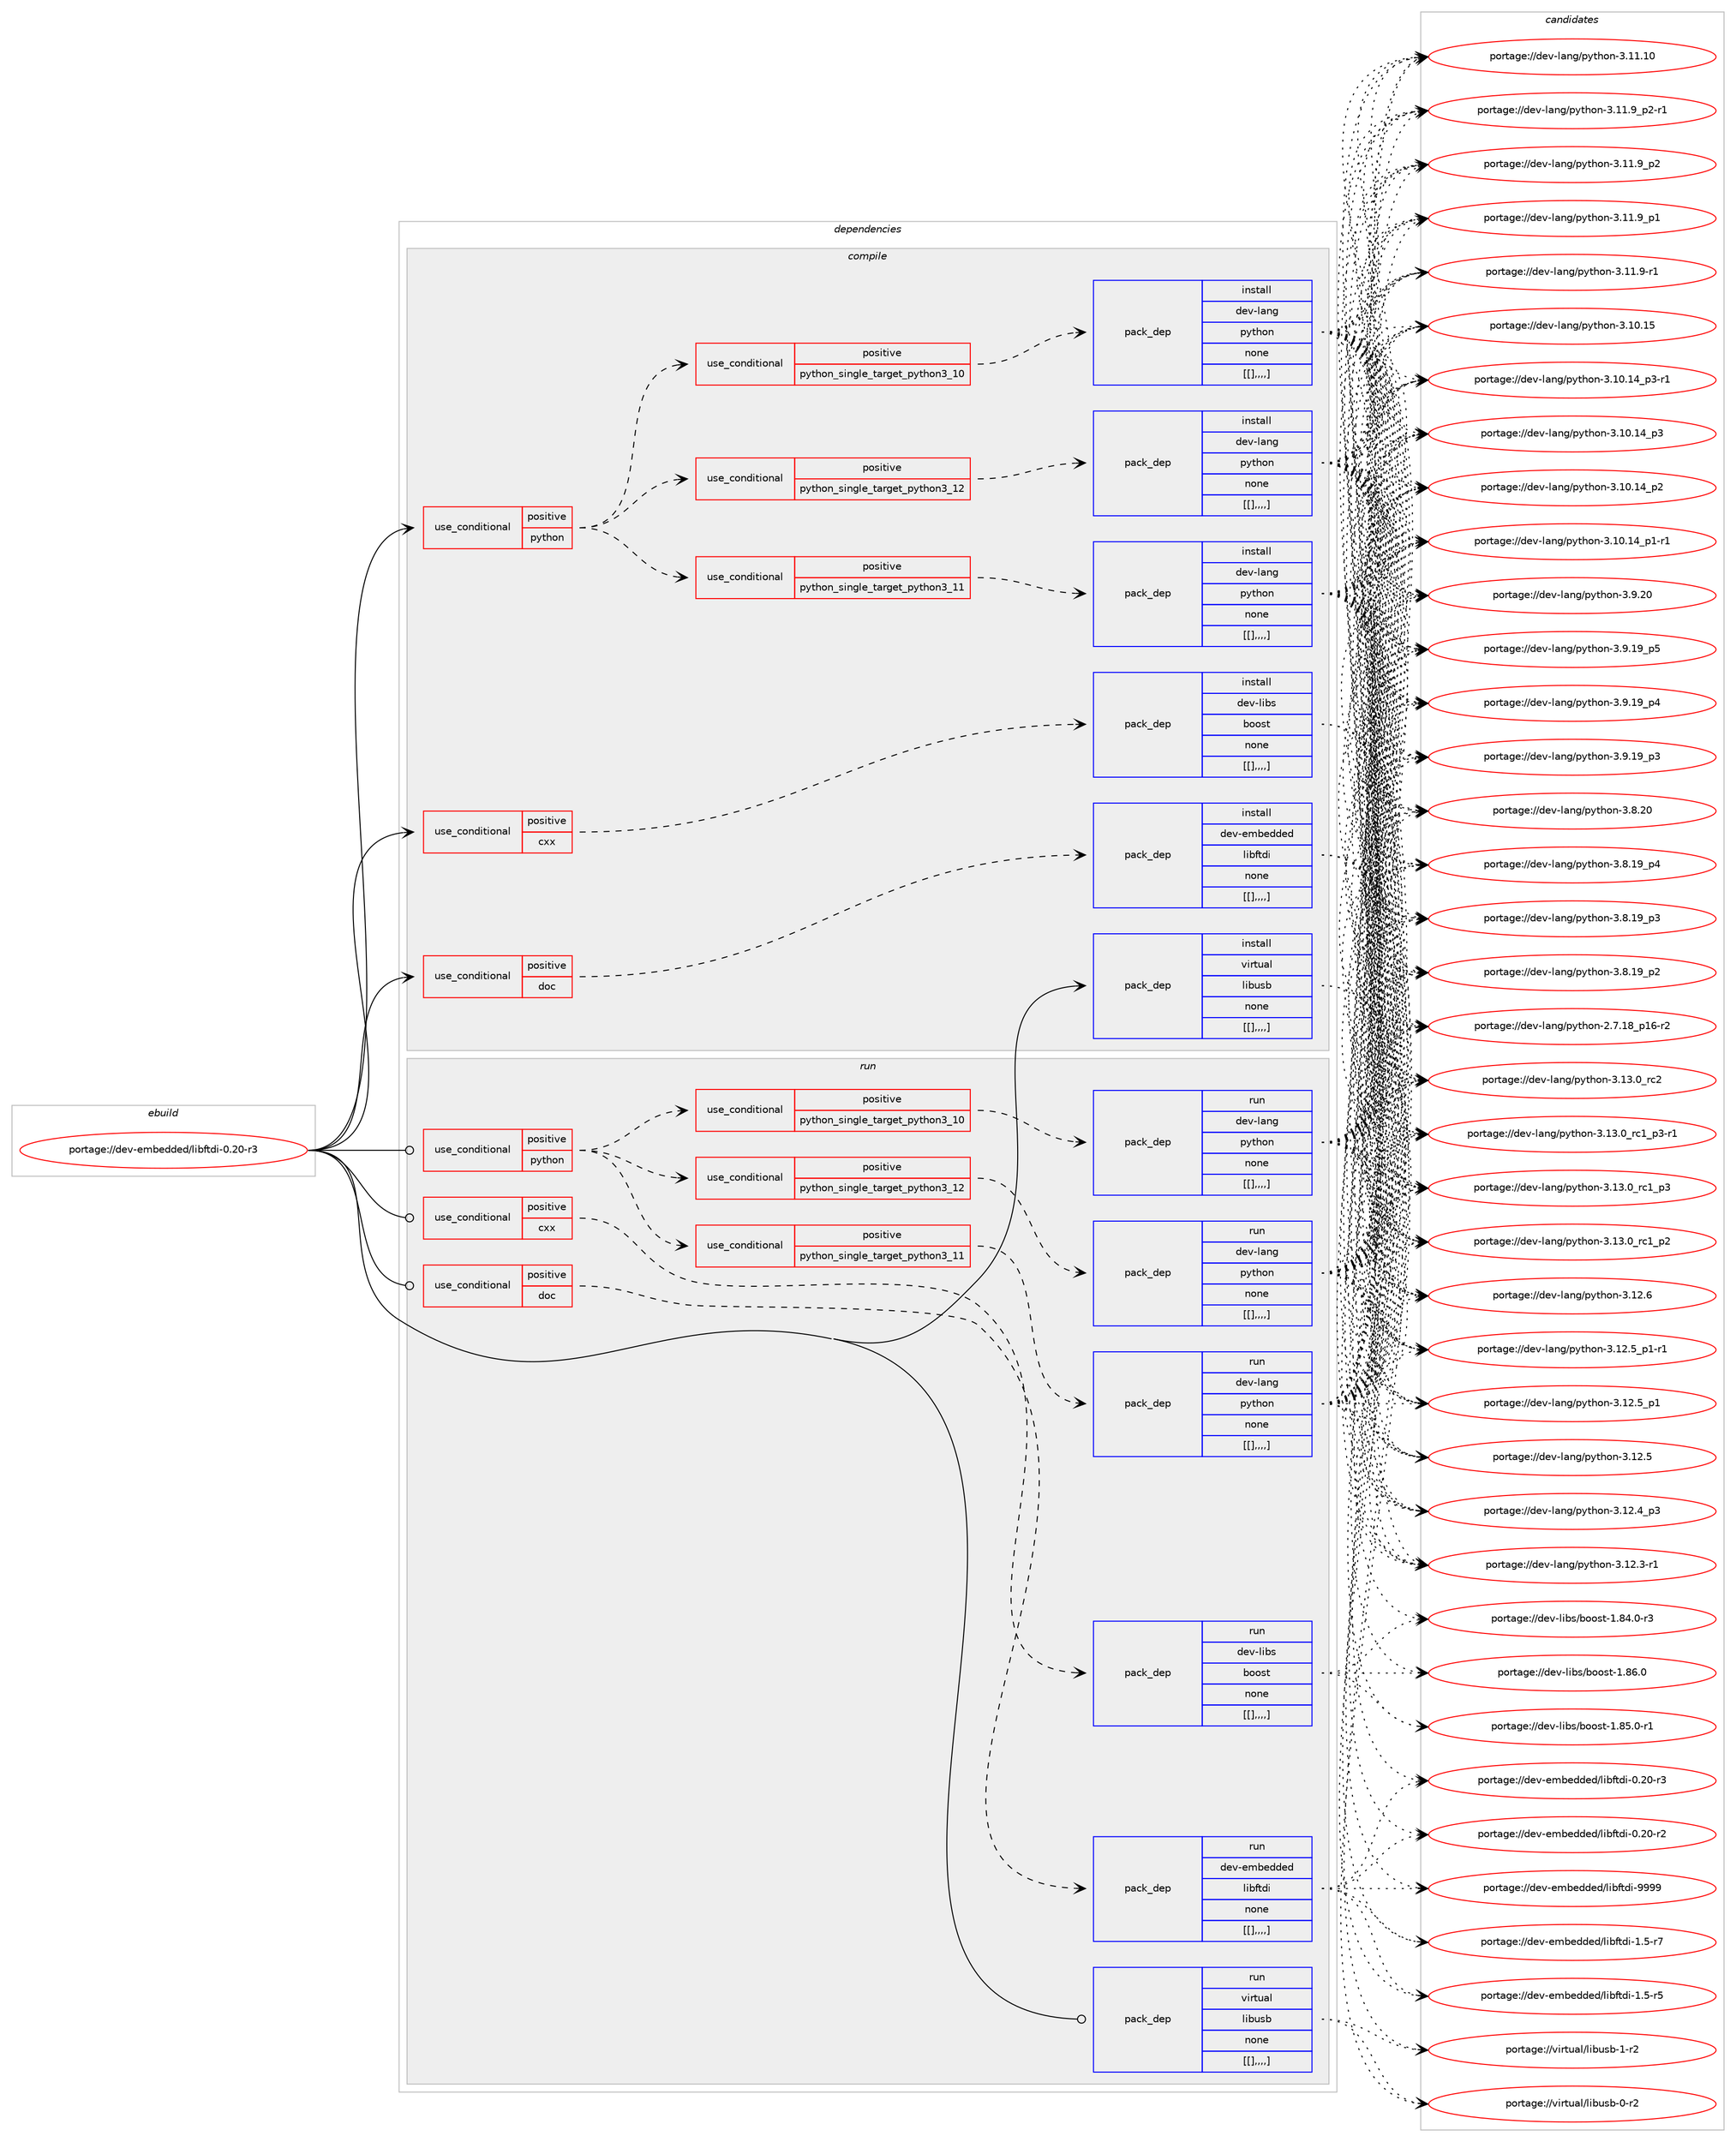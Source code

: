 digraph prolog {

# *************
# Graph options
# *************

newrank=true;
concentrate=true;
compound=true;
graph [rankdir=LR,fontname=Helvetica,fontsize=10,ranksep=1.5];#, ranksep=2.5, nodesep=0.2];
edge  [arrowhead=vee];
node  [fontname=Helvetica,fontsize=10];

# **********
# The ebuild
# **********

subgraph cluster_leftcol {
color=gray;
label=<<i>ebuild</i>>;
id [label="portage://dev-embedded/libftdi-0.20-r3", color=red, width=4, href="../dev-embedded/libftdi-0.20-r3.svg"];
}

# ****************
# The dependencies
# ****************

subgraph cluster_midcol {
color=gray;
label=<<i>dependencies</i>>;
subgraph cluster_compile {
fillcolor="#eeeeee";
style=filled;
label=<<i>compile</i>>;
subgraph cond19892 {
dependency73996 [label=<<TABLE BORDER="0" CELLBORDER="1" CELLSPACING="0" CELLPADDING="4"><TR><TD ROWSPAN="3" CELLPADDING="10">use_conditional</TD></TR><TR><TD>positive</TD></TR><TR><TD>cxx</TD></TR></TABLE>>, shape=none, color=red];
subgraph pack53156 {
dependency73997 [label=<<TABLE BORDER="0" CELLBORDER="1" CELLSPACING="0" CELLPADDING="4" WIDTH="220"><TR><TD ROWSPAN="6" CELLPADDING="30">pack_dep</TD></TR><TR><TD WIDTH="110">install</TD></TR><TR><TD>dev-libs</TD></TR><TR><TD>boost</TD></TR><TR><TD>none</TD></TR><TR><TD>[[],,,,]</TD></TR></TABLE>>, shape=none, color=blue];
}
dependency73996:e -> dependency73997:w [weight=20,style="dashed",arrowhead="vee"];
}
id:e -> dependency73996:w [weight=20,style="solid",arrowhead="vee"];
subgraph cond19893 {
dependency73998 [label=<<TABLE BORDER="0" CELLBORDER="1" CELLSPACING="0" CELLPADDING="4"><TR><TD ROWSPAN="3" CELLPADDING="10">use_conditional</TD></TR><TR><TD>positive</TD></TR><TR><TD>doc</TD></TR></TABLE>>, shape=none, color=red];
subgraph pack53157 {
dependency73999 [label=<<TABLE BORDER="0" CELLBORDER="1" CELLSPACING="0" CELLPADDING="4" WIDTH="220"><TR><TD ROWSPAN="6" CELLPADDING="30">pack_dep</TD></TR><TR><TD WIDTH="110">install</TD></TR><TR><TD>dev-embedded</TD></TR><TR><TD>libftdi</TD></TR><TR><TD>none</TD></TR><TR><TD>[[],,,,]</TD></TR></TABLE>>, shape=none, color=blue];
}
dependency73998:e -> dependency73999:w [weight=20,style="dashed",arrowhead="vee"];
}
id:e -> dependency73998:w [weight=20,style="solid",arrowhead="vee"];
subgraph cond19894 {
dependency74000 [label=<<TABLE BORDER="0" CELLBORDER="1" CELLSPACING="0" CELLPADDING="4"><TR><TD ROWSPAN="3" CELLPADDING="10">use_conditional</TD></TR><TR><TD>positive</TD></TR><TR><TD>python</TD></TR></TABLE>>, shape=none, color=red];
subgraph cond19895 {
dependency74001 [label=<<TABLE BORDER="0" CELLBORDER="1" CELLSPACING="0" CELLPADDING="4"><TR><TD ROWSPAN="3" CELLPADDING="10">use_conditional</TD></TR><TR><TD>positive</TD></TR><TR><TD>python_single_target_python3_10</TD></TR></TABLE>>, shape=none, color=red];
subgraph pack53158 {
dependency74002 [label=<<TABLE BORDER="0" CELLBORDER="1" CELLSPACING="0" CELLPADDING="4" WIDTH="220"><TR><TD ROWSPAN="6" CELLPADDING="30">pack_dep</TD></TR><TR><TD WIDTH="110">install</TD></TR><TR><TD>dev-lang</TD></TR><TR><TD>python</TD></TR><TR><TD>none</TD></TR><TR><TD>[[],,,,]</TD></TR></TABLE>>, shape=none, color=blue];
}
dependency74001:e -> dependency74002:w [weight=20,style="dashed",arrowhead="vee"];
}
dependency74000:e -> dependency74001:w [weight=20,style="dashed",arrowhead="vee"];
subgraph cond19896 {
dependency74003 [label=<<TABLE BORDER="0" CELLBORDER="1" CELLSPACING="0" CELLPADDING="4"><TR><TD ROWSPAN="3" CELLPADDING="10">use_conditional</TD></TR><TR><TD>positive</TD></TR><TR><TD>python_single_target_python3_11</TD></TR></TABLE>>, shape=none, color=red];
subgraph pack53159 {
dependency74004 [label=<<TABLE BORDER="0" CELLBORDER="1" CELLSPACING="0" CELLPADDING="4" WIDTH="220"><TR><TD ROWSPAN="6" CELLPADDING="30">pack_dep</TD></TR><TR><TD WIDTH="110">install</TD></TR><TR><TD>dev-lang</TD></TR><TR><TD>python</TD></TR><TR><TD>none</TD></TR><TR><TD>[[],,,,]</TD></TR></TABLE>>, shape=none, color=blue];
}
dependency74003:e -> dependency74004:w [weight=20,style="dashed",arrowhead="vee"];
}
dependency74000:e -> dependency74003:w [weight=20,style="dashed",arrowhead="vee"];
subgraph cond19897 {
dependency74005 [label=<<TABLE BORDER="0" CELLBORDER="1" CELLSPACING="0" CELLPADDING="4"><TR><TD ROWSPAN="3" CELLPADDING="10">use_conditional</TD></TR><TR><TD>positive</TD></TR><TR><TD>python_single_target_python3_12</TD></TR></TABLE>>, shape=none, color=red];
subgraph pack53160 {
dependency74006 [label=<<TABLE BORDER="0" CELLBORDER="1" CELLSPACING="0" CELLPADDING="4" WIDTH="220"><TR><TD ROWSPAN="6" CELLPADDING="30">pack_dep</TD></TR><TR><TD WIDTH="110">install</TD></TR><TR><TD>dev-lang</TD></TR><TR><TD>python</TD></TR><TR><TD>none</TD></TR><TR><TD>[[],,,,]</TD></TR></TABLE>>, shape=none, color=blue];
}
dependency74005:e -> dependency74006:w [weight=20,style="dashed",arrowhead="vee"];
}
dependency74000:e -> dependency74005:w [weight=20,style="dashed",arrowhead="vee"];
}
id:e -> dependency74000:w [weight=20,style="solid",arrowhead="vee"];
subgraph pack53161 {
dependency74007 [label=<<TABLE BORDER="0" CELLBORDER="1" CELLSPACING="0" CELLPADDING="4" WIDTH="220"><TR><TD ROWSPAN="6" CELLPADDING="30">pack_dep</TD></TR><TR><TD WIDTH="110">install</TD></TR><TR><TD>virtual</TD></TR><TR><TD>libusb</TD></TR><TR><TD>none</TD></TR><TR><TD>[[],,,,]</TD></TR></TABLE>>, shape=none, color=blue];
}
id:e -> dependency74007:w [weight=20,style="solid",arrowhead="vee"];
}
subgraph cluster_compileandrun {
fillcolor="#eeeeee";
style=filled;
label=<<i>compile and run</i>>;
}
subgraph cluster_run {
fillcolor="#eeeeee";
style=filled;
label=<<i>run</i>>;
subgraph cond19898 {
dependency74008 [label=<<TABLE BORDER="0" CELLBORDER="1" CELLSPACING="0" CELLPADDING="4"><TR><TD ROWSPAN="3" CELLPADDING="10">use_conditional</TD></TR><TR><TD>positive</TD></TR><TR><TD>cxx</TD></TR></TABLE>>, shape=none, color=red];
subgraph pack53162 {
dependency74009 [label=<<TABLE BORDER="0" CELLBORDER="1" CELLSPACING="0" CELLPADDING="4" WIDTH="220"><TR><TD ROWSPAN="6" CELLPADDING="30">pack_dep</TD></TR><TR><TD WIDTH="110">run</TD></TR><TR><TD>dev-libs</TD></TR><TR><TD>boost</TD></TR><TR><TD>none</TD></TR><TR><TD>[[],,,,]</TD></TR></TABLE>>, shape=none, color=blue];
}
dependency74008:e -> dependency74009:w [weight=20,style="dashed",arrowhead="vee"];
}
id:e -> dependency74008:w [weight=20,style="solid",arrowhead="odot"];
subgraph cond19899 {
dependency74010 [label=<<TABLE BORDER="0" CELLBORDER="1" CELLSPACING="0" CELLPADDING="4"><TR><TD ROWSPAN="3" CELLPADDING="10">use_conditional</TD></TR><TR><TD>positive</TD></TR><TR><TD>doc</TD></TR></TABLE>>, shape=none, color=red];
subgraph pack53163 {
dependency74011 [label=<<TABLE BORDER="0" CELLBORDER="1" CELLSPACING="0" CELLPADDING="4" WIDTH="220"><TR><TD ROWSPAN="6" CELLPADDING="30">pack_dep</TD></TR><TR><TD WIDTH="110">run</TD></TR><TR><TD>dev-embedded</TD></TR><TR><TD>libftdi</TD></TR><TR><TD>none</TD></TR><TR><TD>[[],,,,]</TD></TR></TABLE>>, shape=none, color=blue];
}
dependency74010:e -> dependency74011:w [weight=20,style="dashed",arrowhead="vee"];
}
id:e -> dependency74010:w [weight=20,style="solid",arrowhead="odot"];
subgraph cond19900 {
dependency74012 [label=<<TABLE BORDER="0" CELLBORDER="1" CELLSPACING="0" CELLPADDING="4"><TR><TD ROWSPAN="3" CELLPADDING="10">use_conditional</TD></TR><TR><TD>positive</TD></TR><TR><TD>python</TD></TR></TABLE>>, shape=none, color=red];
subgraph cond19901 {
dependency74013 [label=<<TABLE BORDER="0" CELLBORDER="1" CELLSPACING="0" CELLPADDING="4"><TR><TD ROWSPAN="3" CELLPADDING="10">use_conditional</TD></TR><TR><TD>positive</TD></TR><TR><TD>python_single_target_python3_10</TD></TR></TABLE>>, shape=none, color=red];
subgraph pack53164 {
dependency74014 [label=<<TABLE BORDER="0" CELLBORDER="1" CELLSPACING="0" CELLPADDING="4" WIDTH="220"><TR><TD ROWSPAN="6" CELLPADDING="30">pack_dep</TD></TR><TR><TD WIDTH="110">run</TD></TR><TR><TD>dev-lang</TD></TR><TR><TD>python</TD></TR><TR><TD>none</TD></TR><TR><TD>[[],,,,]</TD></TR></TABLE>>, shape=none, color=blue];
}
dependency74013:e -> dependency74014:w [weight=20,style="dashed",arrowhead="vee"];
}
dependency74012:e -> dependency74013:w [weight=20,style="dashed",arrowhead="vee"];
subgraph cond19902 {
dependency74015 [label=<<TABLE BORDER="0" CELLBORDER="1" CELLSPACING="0" CELLPADDING="4"><TR><TD ROWSPAN="3" CELLPADDING="10">use_conditional</TD></TR><TR><TD>positive</TD></TR><TR><TD>python_single_target_python3_11</TD></TR></TABLE>>, shape=none, color=red];
subgraph pack53165 {
dependency74016 [label=<<TABLE BORDER="0" CELLBORDER="1" CELLSPACING="0" CELLPADDING="4" WIDTH="220"><TR><TD ROWSPAN="6" CELLPADDING="30">pack_dep</TD></TR><TR><TD WIDTH="110">run</TD></TR><TR><TD>dev-lang</TD></TR><TR><TD>python</TD></TR><TR><TD>none</TD></TR><TR><TD>[[],,,,]</TD></TR></TABLE>>, shape=none, color=blue];
}
dependency74015:e -> dependency74016:w [weight=20,style="dashed",arrowhead="vee"];
}
dependency74012:e -> dependency74015:w [weight=20,style="dashed",arrowhead="vee"];
subgraph cond19903 {
dependency74017 [label=<<TABLE BORDER="0" CELLBORDER="1" CELLSPACING="0" CELLPADDING="4"><TR><TD ROWSPAN="3" CELLPADDING="10">use_conditional</TD></TR><TR><TD>positive</TD></TR><TR><TD>python_single_target_python3_12</TD></TR></TABLE>>, shape=none, color=red];
subgraph pack53166 {
dependency74018 [label=<<TABLE BORDER="0" CELLBORDER="1" CELLSPACING="0" CELLPADDING="4" WIDTH="220"><TR><TD ROWSPAN="6" CELLPADDING="30">pack_dep</TD></TR><TR><TD WIDTH="110">run</TD></TR><TR><TD>dev-lang</TD></TR><TR><TD>python</TD></TR><TR><TD>none</TD></TR><TR><TD>[[],,,,]</TD></TR></TABLE>>, shape=none, color=blue];
}
dependency74017:e -> dependency74018:w [weight=20,style="dashed",arrowhead="vee"];
}
dependency74012:e -> dependency74017:w [weight=20,style="dashed",arrowhead="vee"];
}
id:e -> dependency74012:w [weight=20,style="solid",arrowhead="odot"];
subgraph pack53167 {
dependency74019 [label=<<TABLE BORDER="0" CELLBORDER="1" CELLSPACING="0" CELLPADDING="4" WIDTH="220"><TR><TD ROWSPAN="6" CELLPADDING="30">pack_dep</TD></TR><TR><TD WIDTH="110">run</TD></TR><TR><TD>virtual</TD></TR><TR><TD>libusb</TD></TR><TR><TD>none</TD></TR><TR><TD>[[],,,,]</TD></TR></TABLE>>, shape=none, color=blue];
}
id:e -> dependency74019:w [weight=20,style="solid",arrowhead="odot"];
}
}

# **************
# The candidates
# **************

subgraph cluster_choices {
rank=same;
color=gray;
label=<<i>candidates</i>>;

subgraph choice53156 {
color=black;
nodesep=1;
choice1001011184510810598115479811111111511645494656544648 [label="portage://dev-libs/boost-1.86.0", color=red, width=4,href="../dev-libs/boost-1.86.0.svg"];
choice10010111845108105981154798111111115116454946565346484511449 [label="portage://dev-libs/boost-1.85.0-r1", color=red, width=4,href="../dev-libs/boost-1.85.0-r1.svg"];
choice10010111845108105981154798111111115116454946565246484511451 [label="portage://dev-libs/boost-1.84.0-r3", color=red, width=4,href="../dev-libs/boost-1.84.0-r3.svg"];
dependency73997:e -> choice1001011184510810598115479811111111511645494656544648:w [style=dotted,weight="100"];
dependency73997:e -> choice10010111845108105981154798111111115116454946565346484511449:w [style=dotted,weight="100"];
dependency73997:e -> choice10010111845108105981154798111111115116454946565246484511451:w [style=dotted,weight="100"];
}
subgraph choice53157 {
color=black;
nodesep=1;
choice100101118451011099810110010010110047108105981021161001054557575757 [label="portage://dev-embedded/libftdi-9999", color=red, width=4,href="../dev-embedded/libftdi-9999.svg"];
choice10010111845101109981011001001011004710810598102116100105454946534511455 [label="portage://dev-embedded/libftdi-1.5-r7", color=red, width=4,href="../dev-embedded/libftdi-1.5-r7.svg"];
choice10010111845101109981011001001011004710810598102116100105454946534511453 [label="portage://dev-embedded/libftdi-1.5-r5", color=red, width=4,href="../dev-embedded/libftdi-1.5-r5.svg"];
choice1001011184510110998101100100101100471081059810211610010545484650484511451 [label="portage://dev-embedded/libftdi-0.20-r3", color=red, width=4,href="../dev-embedded/libftdi-0.20-r3.svg"];
choice1001011184510110998101100100101100471081059810211610010545484650484511450 [label="portage://dev-embedded/libftdi-0.20-r2", color=red, width=4,href="../dev-embedded/libftdi-0.20-r2.svg"];
dependency73999:e -> choice100101118451011099810110010010110047108105981021161001054557575757:w [style=dotted,weight="100"];
dependency73999:e -> choice10010111845101109981011001001011004710810598102116100105454946534511455:w [style=dotted,weight="100"];
dependency73999:e -> choice10010111845101109981011001001011004710810598102116100105454946534511453:w [style=dotted,weight="100"];
dependency73999:e -> choice1001011184510110998101100100101100471081059810211610010545484650484511451:w [style=dotted,weight="100"];
dependency73999:e -> choice1001011184510110998101100100101100471081059810211610010545484650484511450:w [style=dotted,weight="100"];
}
subgraph choice53158 {
color=black;
nodesep=1;
choice10010111845108971101034711212111610411111045514649514648951149950 [label="portage://dev-lang/python-3.13.0_rc2", color=red, width=4,href="../dev-lang/python-3.13.0_rc2.svg"];
choice1001011184510897110103471121211161041111104551464951464895114994995112514511449 [label="portage://dev-lang/python-3.13.0_rc1_p3-r1", color=red, width=4,href="../dev-lang/python-3.13.0_rc1_p3-r1.svg"];
choice100101118451089711010347112121116104111110455146495146489511499499511251 [label="portage://dev-lang/python-3.13.0_rc1_p3", color=red, width=4,href="../dev-lang/python-3.13.0_rc1_p3.svg"];
choice100101118451089711010347112121116104111110455146495146489511499499511250 [label="portage://dev-lang/python-3.13.0_rc1_p2", color=red, width=4,href="../dev-lang/python-3.13.0_rc1_p2.svg"];
choice10010111845108971101034711212111610411111045514649504654 [label="portage://dev-lang/python-3.12.6", color=red, width=4,href="../dev-lang/python-3.12.6.svg"];
choice1001011184510897110103471121211161041111104551464950465395112494511449 [label="portage://dev-lang/python-3.12.5_p1-r1", color=red, width=4,href="../dev-lang/python-3.12.5_p1-r1.svg"];
choice100101118451089711010347112121116104111110455146495046539511249 [label="portage://dev-lang/python-3.12.5_p1", color=red, width=4,href="../dev-lang/python-3.12.5_p1.svg"];
choice10010111845108971101034711212111610411111045514649504653 [label="portage://dev-lang/python-3.12.5", color=red, width=4,href="../dev-lang/python-3.12.5.svg"];
choice100101118451089711010347112121116104111110455146495046529511251 [label="portage://dev-lang/python-3.12.4_p3", color=red, width=4,href="../dev-lang/python-3.12.4_p3.svg"];
choice100101118451089711010347112121116104111110455146495046514511449 [label="portage://dev-lang/python-3.12.3-r1", color=red, width=4,href="../dev-lang/python-3.12.3-r1.svg"];
choice1001011184510897110103471121211161041111104551464949464948 [label="portage://dev-lang/python-3.11.10", color=red, width=4,href="../dev-lang/python-3.11.10.svg"];
choice1001011184510897110103471121211161041111104551464949465795112504511449 [label="portage://dev-lang/python-3.11.9_p2-r1", color=red, width=4,href="../dev-lang/python-3.11.9_p2-r1.svg"];
choice100101118451089711010347112121116104111110455146494946579511250 [label="portage://dev-lang/python-3.11.9_p2", color=red, width=4,href="../dev-lang/python-3.11.9_p2.svg"];
choice100101118451089711010347112121116104111110455146494946579511249 [label="portage://dev-lang/python-3.11.9_p1", color=red, width=4,href="../dev-lang/python-3.11.9_p1.svg"];
choice100101118451089711010347112121116104111110455146494946574511449 [label="portage://dev-lang/python-3.11.9-r1", color=red, width=4,href="../dev-lang/python-3.11.9-r1.svg"];
choice1001011184510897110103471121211161041111104551464948464953 [label="portage://dev-lang/python-3.10.15", color=red, width=4,href="../dev-lang/python-3.10.15.svg"];
choice100101118451089711010347112121116104111110455146494846495295112514511449 [label="portage://dev-lang/python-3.10.14_p3-r1", color=red, width=4,href="../dev-lang/python-3.10.14_p3-r1.svg"];
choice10010111845108971101034711212111610411111045514649484649529511251 [label="portage://dev-lang/python-3.10.14_p3", color=red, width=4,href="../dev-lang/python-3.10.14_p3.svg"];
choice10010111845108971101034711212111610411111045514649484649529511250 [label="portage://dev-lang/python-3.10.14_p2", color=red, width=4,href="../dev-lang/python-3.10.14_p2.svg"];
choice100101118451089711010347112121116104111110455146494846495295112494511449 [label="portage://dev-lang/python-3.10.14_p1-r1", color=red, width=4,href="../dev-lang/python-3.10.14_p1-r1.svg"];
choice10010111845108971101034711212111610411111045514657465048 [label="portage://dev-lang/python-3.9.20", color=red, width=4,href="../dev-lang/python-3.9.20.svg"];
choice100101118451089711010347112121116104111110455146574649579511253 [label="portage://dev-lang/python-3.9.19_p5", color=red, width=4,href="../dev-lang/python-3.9.19_p5.svg"];
choice100101118451089711010347112121116104111110455146574649579511252 [label="portage://dev-lang/python-3.9.19_p4", color=red, width=4,href="../dev-lang/python-3.9.19_p4.svg"];
choice100101118451089711010347112121116104111110455146574649579511251 [label="portage://dev-lang/python-3.9.19_p3", color=red, width=4,href="../dev-lang/python-3.9.19_p3.svg"];
choice10010111845108971101034711212111610411111045514656465048 [label="portage://dev-lang/python-3.8.20", color=red, width=4,href="../dev-lang/python-3.8.20.svg"];
choice100101118451089711010347112121116104111110455146564649579511252 [label="portage://dev-lang/python-3.8.19_p4", color=red, width=4,href="../dev-lang/python-3.8.19_p4.svg"];
choice100101118451089711010347112121116104111110455146564649579511251 [label="portage://dev-lang/python-3.8.19_p3", color=red, width=4,href="../dev-lang/python-3.8.19_p3.svg"];
choice100101118451089711010347112121116104111110455146564649579511250 [label="portage://dev-lang/python-3.8.19_p2", color=red, width=4,href="../dev-lang/python-3.8.19_p2.svg"];
choice100101118451089711010347112121116104111110455046554649569511249544511450 [label="portage://dev-lang/python-2.7.18_p16-r2", color=red, width=4,href="../dev-lang/python-2.7.18_p16-r2.svg"];
dependency74002:e -> choice10010111845108971101034711212111610411111045514649514648951149950:w [style=dotted,weight="100"];
dependency74002:e -> choice1001011184510897110103471121211161041111104551464951464895114994995112514511449:w [style=dotted,weight="100"];
dependency74002:e -> choice100101118451089711010347112121116104111110455146495146489511499499511251:w [style=dotted,weight="100"];
dependency74002:e -> choice100101118451089711010347112121116104111110455146495146489511499499511250:w [style=dotted,weight="100"];
dependency74002:e -> choice10010111845108971101034711212111610411111045514649504654:w [style=dotted,weight="100"];
dependency74002:e -> choice1001011184510897110103471121211161041111104551464950465395112494511449:w [style=dotted,weight="100"];
dependency74002:e -> choice100101118451089711010347112121116104111110455146495046539511249:w [style=dotted,weight="100"];
dependency74002:e -> choice10010111845108971101034711212111610411111045514649504653:w [style=dotted,weight="100"];
dependency74002:e -> choice100101118451089711010347112121116104111110455146495046529511251:w [style=dotted,weight="100"];
dependency74002:e -> choice100101118451089711010347112121116104111110455146495046514511449:w [style=dotted,weight="100"];
dependency74002:e -> choice1001011184510897110103471121211161041111104551464949464948:w [style=dotted,weight="100"];
dependency74002:e -> choice1001011184510897110103471121211161041111104551464949465795112504511449:w [style=dotted,weight="100"];
dependency74002:e -> choice100101118451089711010347112121116104111110455146494946579511250:w [style=dotted,weight="100"];
dependency74002:e -> choice100101118451089711010347112121116104111110455146494946579511249:w [style=dotted,weight="100"];
dependency74002:e -> choice100101118451089711010347112121116104111110455146494946574511449:w [style=dotted,weight="100"];
dependency74002:e -> choice1001011184510897110103471121211161041111104551464948464953:w [style=dotted,weight="100"];
dependency74002:e -> choice100101118451089711010347112121116104111110455146494846495295112514511449:w [style=dotted,weight="100"];
dependency74002:e -> choice10010111845108971101034711212111610411111045514649484649529511251:w [style=dotted,weight="100"];
dependency74002:e -> choice10010111845108971101034711212111610411111045514649484649529511250:w [style=dotted,weight="100"];
dependency74002:e -> choice100101118451089711010347112121116104111110455146494846495295112494511449:w [style=dotted,weight="100"];
dependency74002:e -> choice10010111845108971101034711212111610411111045514657465048:w [style=dotted,weight="100"];
dependency74002:e -> choice100101118451089711010347112121116104111110455146574649579511253:w [style=dotted,weight="100"];
dependency74002:e -> choice100101118451089711010347112121116104111110455146574649579511252:w [style=dotted,weight="100"];
dependency74002:e -> choice100101118451089711010347112121116104111110455146574649579511251:w [style=dotted,weight="100"];
dependency74002:e -> choice10010111845108971101034711212111610411111045514656465048:w [style=dotted,weight="100"];
dependency74002:e -> choice100101118451089711010347112121116104111110455146564649579511252:w [style=dotted,weight="100"];
dependency74002:e -> choice100101118451089711010347112121116104111110455146564649579511251:w [style=dotted,weight="100"];
dependency74002:e -> choice100101118451089711010347112121116104111110455146564649579511250:w [style=dotted,weight="100"];
dependency74002:e -> choice100101118451089711010347112121116104111110455046554649569511249544511450:w [style=dotted,weight="100"];
}
subgraph choice53159 {
color=black;
nodesep=1;
choice10010111845108971101034711212111610411111045514649514648951149950 [label="portage://dev-lang/python-3.13.0_rc2", color=red, width=4,href="../dev-lang/python-3.13.0_rc2.svg"];
choice1001011184510897110103471121211161041111104551464951464895114994995112514511449 [label="portage://dev-lang/python-3.13.0_rc1_p3-r1", color=red, width=4,href="../dev-lang/python-3.13.0_rc1_p3-r1.svg"];
choice100101118451089711010347112121116104111110455146495146489511499499511251 [label="portage://dev-lang/python-3.13.0_rc1_p3", color=red, width=4,href="../dev-lang/python-3.13.0_rc1_p3.svg"];
choice100101118451089711010347112121116104111110455146495146489511499499511250 [label="portage://dev-lang/python-3.13.0_rc1_p2", color=red, width=4,href="../dev-lang/python-3.13.0_rc1_p2.svg"];
choice10010111845108971101034711212111610411111045514649504654 [label="portage://dev-lang/python-3.12.6", color=red, width=4,href="../dev-lang/python-3.12.6.svg"];
choice1001011184510897110103471121211161041111104551464950465395112494511449 [label="portage://dev-lang/python-3.12.5_p1-r1", color=red, width=4,href="../dev-lang/python-3.12.5_p1-r1.svg"];
choice100101118451089711010347112121116104111110455146495046539511249 [label="portage://dev-lang/python-3.12.5_p1", color=red, width=4,href="../dev-lang/python-3.12.5_p1.svg"];
choice10010111845108971101034711212111610411111045514649504653 [label="portage://dev-lang/python-3.12.5", color=red, width=4,href="../dev-lang/python-3.12.5.svg"];
choice100101118451089711010347112121116104111110455146495046529511251 [label="portage://dev-lang/python-3.12.4_p3", color=red, width=4,href="../dev-lang/python-3.12.4_p3.svg"];
choice100101118451089711010347112121116104111110455146495046514511449 [label="portage://dev-lang/python-3.12.3-r1", color=red, width=4,href="../dev-lang/python-3.12.3-r1.svg"];
choice1001011184510897110103471121211161041111104551464949464948 [label="portage://dev-lang/python-3.11.10", color=red, width=4,href="../dev-lang/python-3.11.10.svg"];
choice1001011184510897110103471121211161041111104551464949465795112504511449 [label="portage://dev-lang/python-3.11.9_p2-r1", color=red, width=4,href="../dev-lang/python-3.11.9_p2-r1.svg"];
choice100101118451089711010347112121116104111110455146494946579511250 [label="portage://dev-lang/python-3.11.9_p2", color=red, width=4,href="../dev-lang/python-3.11.9_p2.svg"];
choice100101118451089711010347112121116104111110455146494946579511249 [label="portage://dev-lang/python-3.11.9_p1", color=red, width=4,href="../dev-lang/python-3.11.9_p1.svg"];
choice100101118451089711010347112121116104111110455146494946574511449 [label="portage://dev-lang/python-3.11.9-r1", color=red, width=4,href="../dev-lang/python-3.11.9-r1.svg"];
choice1001011184510897110103471121211161041111104551464948464953 [label="portage://dev-lang/python-3.10.15", color=red, width=4,href="../dev-lang/python-3.10.15.svg"];
choice100101118451089711010347112121116104111110455146494846495295112514511449 [label="portage://dev-lang/python-3.10.14_p3-r1", color=red, width=4,href="../dev-lang/python-3.10.14_p3-r1.svg"];
choice10010111845108971101034711212111610411111045514649484649529511251 [label="portage://dev-lang/python-3.10.14_p3", color=red, width=4,href="../dev-lang/python-3.10.14_p3.svg"];
choice10010111845108971101034711212111610411111045514649484649529511250 [label="portage://dev-lang/python-3.10.14_p2", color=red, width=4,href="../dev-lang/python-3.10.14_p2.svg"];
choice100101118451089711010347112121116104111110455146494846495295112494511449 [label="portage://dev-lang/python-3.10.14_p1-r1", color=red, width=4,href="../dev-lang/python-3.10.14_p1-r1.svg"];
choice10010111845108971101034711212111610411111045514657465048 [label="portage://dev-lang/python-3.9.20", color=red, width=4,href="../dev-lang/python-3.9.20.svg"];
choice100101118451089711010347112121116104111110455146574649579511253 [label="portage://dev-lang/python-3.9.19_p5", color=red, width=4,href="../dev-lang/python-3.9.19_p5.svg"];
choice100101118451089711010347112121116104111110455146574649579511252 [label="portage://dev-lang/python-3.9.19_p4", color=red, width=4,href="../dev-lang/python-3.9.19_p4.svg"];
choice100101118451089711010347112121116104111110455146574649579511251 [label="portage://dev-lang/python-3.9.19_p3", color=red, width=4,href="../dev-lang/python-3.9.19_p3.svg"];
choice10010111845108971101034711212111610411111045514656465048 [label="portage://dev-lang/python-3.8.20", color=red, width=4,href="../dev-lang/python-3.8.20.svg"];
choice100101118451089711010347112121116104111110455146564649579511252 [label="portage://dev-lang/python-3.8.19_p4", color=red, width=4,href="../dev-lang/python-3.8.19_p4.svg"];
choice100101118451089711010347112121116104111110455146564649579511251 [label="portage://dev-lang/python-3.8.19_p3", color=red, width=4,href="../dev-lang/python-3.8.19_p3.svg"];
choice100101118451089711010347112121116104111110455146564649579511250 [label="portage://dev-lang/python-3.8.19_p2", color=red, width=4,href="../dev-lang/python-3.8.19_p2.svg"];
choice100101118451089711010347112121116104111110455046554649569511249544511450 [label="portage://dev-lang/python-2.7.18_p16-r2", color=red, width=4,href="../dev-lang/python-2.7.18_p16-r2.svg"];
dependency74004:e -> choice10010111845108971101034711212111610411111045514649514648951149950:w [style=dotted,weight="100"];
dependency74004:e -> choice1001011184510897110103471121211161041111104551464951464895114994995112514511449:w [style=dotted,weight="100"];
dependency74004:e -> choice100101118451089711010347112121116104111110455146495146489511499499511251:w [style=dotted,weight="100"];
dependency74004:e -> choice100101118451089711010347112121116104111110455146495146489511499499511250:w [style=dotted,weight="100"];
dependency74004:e -> choice10010111845108971101034711212111610411111045514649504654:w [style=dotted,weight="100"];
dependency74004:e -> choice1001011184510897110103471121211161041111104551464950465395112494511449:w [style=dotted,weight="100"];
dependency74004:e -> choice100101118451089711010347112121116104111110455146495046539511249:w [style=dotted,weight="100"];
dependency74004:e -> choice10010111845108971101034711212111610411111045514649504653:w [style=dotted,weight="100"];
dependency74004:e -> choice100101118451089711010347112121116104111110455146495046529511251:w [style=dotted,weight="100"];
dependency74004:e -> choice100101118451089711010347112121116104111110455146495046514511449:w [style=dotted,weight="100"];
dependency74004:e -> choice1001011184510897110103471121211161041111104551464949464948:w [style=dotted,weight="100"];
dependency74004:e -> choice1001011184510897110103471121211161041111104551464949465795112504511449:w [style=dotted,weight="100"];
dependency74004:e -> choice100101118451089711010347112121116104111110455146494946579511250:w [style=dotted,weight="100"];
dependency74004:e -> choice100101118451089711010347112121116104111110455146494946579511249:w [style=dotted,weight="100"];
dependency74004:e -> choice100101118451089711010347112121116104111110455146494946574511449:w [style=dotted,weight="100"];
dependency74004:e -> choice1001011184510897110103471121211161041111104551464948464953:w [style=dotted,weight="100"];
dependency74004:e -> choice100101118451089711010347112121116104111110455146494846495295112514511449:w [style=dotted,weight="100"];
dependency74004:e -> choice10010111845108971101034711212111610411111045514649484649529511251:w [style=dotted,weight="100"];
dependency74004:e -> choice10010111845108971101034711212111610411111045514649484649529511250:w [style=dotted,weight="100"];
dependency74004:e -> choice100101118451089711010347112121116104111110455146494846495295112494511449:w [style=dotted,weight="100"];
dependency74004:e -> choice10010111845108971101034711212111610411111045514657465048:w [style=dotted,weight="100"];
dependency74004:e -> choice100101118451089711010347112121116104111110455146574649579511253:w [style=dotted,weight="100"];
dependency74004:e -> choice100101118451089711010347112121116104111110455146574649579511252:w [style=dotted,weight="100"];
dependency74004:e -> choice100101118451089711010347112121116104111110455146574649579511251:w [style=dotted,weight="100"];
dependency74004:e -> choice10010111845108971101034711212111610411111045514656465048:w [style=dotted,weight="100"];
dependency74004:e -> choice100101118451089711010347112121116104111110455146564649579511252:w [style=dotted,weight="100"];
dependency74004:e -> choice100101118451089711010347112121116104111110455146564649579511251:w [style=dotted,weight="100"];
dependency74004:e -> choice100101118451089711010347112121116104111110455146564649579511250:w [style=dotted,weight="100"];
dependency74004:e -> choice100101118451089711010347112121116104111110455046554649569511249544511450:w [style=dotted,weight="100"];
}
subgraph choice53160 {
color=black;
nodesep=1;
choice10010111845108971101034711212111610411111045514649514648951149950 [label="portage://dev-lang/python-3.13.0_rc2", color=red, width=4,href="../dev-lang/python-3.13.0_rc2.svg"];
choice1001011184510897110103471121211161041111104551464951464895114994995112514511449 [label="portage://dev-lang/python-3.13.0_rc1_p3-r1", color=red, width=4,href="../dev-lang/python-3.13.0_rc1_p3-r1.svg"];
choice100101118451089711010347112121116104111110455146495146489511499499511251 [label="portage://dev-lang/python-3.13.0_rc1_p3", color=red, width=4,href="../dev-lang/python-3.13.0_rc1_p3.svg"];
choice100101118451089711010347112121116104111110455146495146489511499499511250 [label="portage://dev-lang/python-3.13.0_rc1_p2", color=red, width=4,href="../dev-lang/python-3.13.0_rc1_p2.svg"];
choice10010111845108971101034711212111610411111045514649504654 [label="portage://dev-lang/python-3.12.6", color=red, width=4,href="../dev-lang/python-3.12.6.svg"];
choice1001011184510897110103471121211161041111104551464950465395112494511449 [label="portage://dev-lang/python-3.12.5_p1-r1", color=red, width=4,href="../dev-lang/python-3.12.5_p1-r1.svg"];
choice100101118451089711010347112121116104111110455146495046539511249 [label="portage://dev-lang/python-3.12.5_p1", color=red, width=4,href="../dev-lang/python-3.12.5_p1.svg"];
choice10010111845108971101034711212111610411111045514649504653 [label="portage://dev-lang/python-3.12.5", color=red, width=4,href="../dev-lang/python-3.12.5.svg"];
choice100101118451089711010347112121116104111110455146495046529511251 [label="portage://dev-lang/python-3.12.4_p3", color=red, width=4,href="../dev-lang/python-3.12.4_p3.svg"];
choice100101118451089711010347112121116104111110455146495046514511449 [label="portage://dev-lang/python-3.12.3-r1", color=red, width=4,href="../dev-lang/python-3.12.3-r1.svg"];
choice1001011184510897110103471121211161041111104551464949464948 [label="portage://dev-lang/python-3.11.10", color=red, width=4,href="../dev-lang/python-3.11.10.svg"];
choice1001011184510897110103471121211161041111104551464949465795112504511449 [label="portage://dev-lang/python-3.11.9_p2-r1", color=red, width=4,href="../dev-lang/python-3.11.9_p2-r1.svg"];
choice100101118451089711010347112121116104111110455146494946579511250 [label="portage://dev-lang/python-3.11.9_p2", color=red, width=4,href="../dev-lang/python-3.11.9_p2.svg"];
choice100101118451089711010347112121116104111110455146494946579511249 [label="portage://dev-lang/python-3.11.9_p1", color=red, width=4,href="../dev-lang/python-3.11.9_p1.svg"];
choice100101118451089711010347112121116104111110455146494946574511449 [label="portage://dev-lang/python-3.11.9-r1", color=red, width=4,href="../dev-lang/python-3.11.9-r1.svg"];
choice1001011184510897110103471121211161041111104551464948464953 [label="portage://dev-lang/python-3.10.15", color=red, width=4,href="../dev-lang/python-3.10.15.svg"];
choice100101118451089711010347112121116104111110455146494846495295112514511449 [label="portage://dev-lang/python-3.10.14_p3-r1", color=red, width=4,href="../dev-lang/python-3.10.14_p3-r1.svg"];
choice10010111845108971101034711212111610411111045514649484649529511251 [label="portage://dev-lang/python-3.10.14_p3", color=red, width=4,href="../dev-lang/python-3.10.14_p3.svg"];
choice10010111845108971101034711212111610411111045514649484649529511250 [label="portage://dev-lang/python-3.10.14_p2", color=red, width=4,href="../dev-lang/python-3.10.14_p2.svg"];
choice100101118451089711010347112121116104111110455146494846495295112494511449 [label="portage://dev-lang/python-3.10.14_p1-r1", color=red, width=4,href="../dev-lang/python-3.10.14_p1-r1.svg"];
choice10010111845108971101034711212111610411111045514657465048 [label="portage://dev-lang/python-3.9.20", color=red, width=4,href="../dev-lang/python-3.9.20.svg"];
choice100101118451089711010347112121116104111110455146574649579511253 [label="portage://dev-lang/python-3.9.19_p5", color=red, width=4,href="../dev-lang/python-3.9.19_p5.svg"];
choice100101118451089711010347112121116104111110455146574649579511252 [label="portage://dev-lang/python-3.9.19_p4", color=red, width=4,href="../dev-lang/python-3.9.19_p4.svg"];
choice100101118451089711010347112121116104111110455146574649579511251 [label="portage://dev-lang/python-3.9.19_p3", color=red, width=4,href="../dev-lang/python-3.9.19_p3.svg"];
choice10010111845108971101034711212111610411111045514656465048 [label="portage://dev-lang/python-3.8.20", color=red, width=4,href="../dev-lang/python-3.8.20.svg"];
choice100101118451089711010347112121116104111110455146564649579511252 [label="portage://dev-lang/python-3.8.19_p4", color=red, width=4,href="../dev-lang/python-3.8.19_p4.svg"];
choice100101118451089711010347112121116104111110455146564649579511251 [label="portage://dev-lang/python-3.8.19_p3", color=red, width=4,href="../dev-lang/python-3.8.19_p3.svg"];
choice100101118451089711010347112121116104111110455146564649579511250 [label="portage://dev-lang/python-3.8.19_p2", color=red, width=4,href="../dev-lang/python-3.8.19_p2.svg"];
choice100101118451089711010347112121116104111110455046554649569511249544511450 [label="portage://dev-lang/python-2.7.18_p16-r2", color=red, width=4,href="../dev-lang/python-2.7.18_p16-r2.svg"];
dependency74006:e -> choice10010111845108971101034711212111610411111045514649514648951149950:w [style=dotted,weight="100"];
dependency74006:e -> choice1001011184510897110103471121211161041111104551464951464895114994995112514511449:w [style=dotted,weight="100"];
dependency74006:e -> choice100101118451089711010347112121116104111110455146495146489511499499511251:w [style=dotted,weight="100"];
dependency74006:e -> choice100101118451089711010347112121116104111110455146495146489511499499511250:w [style=dotted,weight="100"];
dependency74006:e -> choice10010111845108971101034711212111610411111045514649504654:w [style=dotted,weight="100"];
dependency74006:e -> choice1001011184510897110103471121211161041111104551464950465395112494511449:w [style=dotted,weight="100"];
dependency74006:e -> choice100101118451089711010347112121116104111110455146495046539511249:w [style=dotted,weight="100"];
dependency74006:e -> choice10010111845108971101034711212111610411111045514649504653:w [style=dotted,weight="100"];
dependency74006:e -> choice100101118451089711010347112121116104111110455146495046529511251:w [style=dotted,weight="100"];
dependency74006:e -> choice100101118451089711010347112121116104111110455146495046514511449:w [style=dotted,weight="100"];
dependency74006:e -> choice1001011184510897110103471121211161041111104551464949464948:w [style=dotted,weight="100"];
dependency74006:e -> choice1001011184510897110103471121211161041111104551464949465795112504511449:w [style=dotted,weight="100"];
dependency74006:e -> choice100101118451089711010347112121116104111110455146494946579511250:w [style=dotted,weight="100"];
dependency74006:e -> choice100101118451089711010347112121116104111110455146494946579511249:w [style=dotted,weight="100"];
dependency74006:e -> choice100101118451089711010347112121116104111110455146494946574511449:w [style=dotted,weight="100"];
dependency74006:e -> choice1001011184510897110103471121211161041111104551464948464953:w [style=dotted,weight="100"];
dependency74006:e -> choice100101118451089711010347112121116104111110455146494846495295112514511449:w [style=dotted,weight="100"];
dependency74006:e -> choice10010111845108971101034711212111610411111045514649484649529511251:w [style=dotted,weight="100"];
dependency74006:e -> choice10010111845108971101034711212111610411111045514649484649529511250:w [style=dotted,weight="100"];
dependency74006:e -> choice100101118451089711010347112121116104111110455146494846495295112494511449:w [style=dotted,weight="100"];
dependency74006:e -> choice10010111845108971101034711212111610411111045514657465048:w [style=dotted,weight="100"];
dependency74006:e -> choice100101118451089711010347112121116104111110455146574649579511253:w [style=dotted,weight="100"];
dependency74006:e -> choice100101118451089711010347112121116104111110455146574649579511252:w [style=dotted,weight="100"];
dependency74006:e -> choice100101118451089711010347112121116104111110455146574649579511251:w [style=dotted,weight="100"];
dependency74006:e -> choice10010111845108971101034711212111610411111045514656465048:w [style=dotted,weight="100"];
dependency74006:e -> choice100101118451089711010347112121116104111110455146564649579511252:w [style=dotted,weight="100"];
dependency74006:e -> choice100101118451089711010347112121116104111110455146564649579511251:w [style=dotted,weight="100"];
dependency74006:e -> choice100101118451089711010347112121116104111110455146564649579511250:w [style=dotted,weight="100"];
dependency74006:e -> choice100101118451089711010347112121116104111110455046554649569511249544511450:w [style=dotted,weight="100"];
}
subgraph choice53161 {
color=black;
nodesep=1;
choice1181051141161179710847108105981171159845494511450 [label="portage://virtual/libusb-1-r2", color=red, width=4,href="../virtual/libusb-1-r2.svg"];
choice1181051141161179710847108105981171159845484511450 [label="portage://virtual/libusb-0-r2", color=red, width=4,href="../virtual/libusb-0-r2.svg"];
dependency74007:e -> choice1181051141161179710847108105981171159845494511450:w [style=dotted,weight="100"];
dependency74007:e -> choice1181051141161179710847108105981171159845484511450:w [style=dotted,weight="100"];
}
subgraph choice53162 {
color=black;
nodesep=1;
choice1001011184510810598115479811111111511645494656544648 [label="portage://dev-libs/boost-1.86.0", color=red, width=4,href="../dev-libs/boost-1.86.0.svg"];
choice10010111845108105981154798111111115116454946565346484511449 [label="portage://dev-libs/boost-1.85.0-r1", color=red, width=4,href="../dev-libs/boost-1.85.0-r1.svg"];
choice10010111845108105981154798111111115116454946565246484511451 [label="portage://dev-libs/boost-1.84.0-r3", color=red, width=4,href="../dev-libs/boost-1.84.0-r3.svg"];
dependency74009:e -> choice1001011184510810598115479811111111511645494656544648:w [style=dotted,weight="100"];
dependency74009:e -> choice10010111845108105981154798111111115116454946565346484511449:w [style=dotted,weight="100"];
dependency74009:e -> choice10010111845108105981154798111111115116454946565246484511451:w [style=dotted,weight="100"];
}
subgraph choice53163 {
color=black;
nodesep=1;
choice100101118451011099810110010010110047108105981021161001054557575757 [label="portage://dev-embedded/libftdi-9999", color=red, width=4,href="../dev-embedded/libftdi-9999.svg"];
choice10010111845101109981011001001011004710810598102116100105454946534511455 [label="portage://dev-embedded/libftdi-1.5-r7", color=red, width=4,href="../dev-embedded/libftdi-1.5-r7.svg"];
choice10010111845101109981011001001011004710810598102116100105454946534511453 [label="portage://dev-embedded/libftdi-1.5-r5", color=red, width=4,href="../dev-embedded/libftdi-1.5-r5.svg"];
choice1001011184510110998101100100101100471081059810211610010545484650484511451 [label="portage://dev-embedded/libftdi-0.20-r3", color=red, width=4,href="../dev-embedded/libftdi-0.20-r3.svg"];
choice1001011184510110998101100100101100471081059810211610010545484650484511450 [label="portage://dev-embedded/libftdi-0.20-r2", color=red, width=4,href="../dev-embedded/libftdi-0.20-r2.svg"];
dependency74011:e -> choice100101118451011099810110010010110047108105981021161001054557575757:w [style=dotted,weight="100"];
dependency74011:e -> choice10010111845101109981011001001011004710810598102116100105454946534511455:w [style=dotted,weight="100"];
dependency74011:e -> choice10010111845101109981011001001011004710810598102116100105454946534511453:w [style=dotted,weight="100"];
dependency74011:e -> choice1001011184510110998101100100101100471081059810211610010545484650484511451:w [style=dotted,weight="100"];
dependency74011:e -> choice1001011184510110998101100100101100471081059810211610010545484650484511450:w [style=dotted,weight="100"];
}
subgraph choice53164 {
color=black;
nodesep=1;
choice10010111845108971101034711212111610411111045514649514648951149950 [label="portage://dev-lang/python-3.13.0_rc2", color=red, width=4,href="../dev-lang/python-3.13.0_rc2.svg"];
choice1001011184510897110103471121211161041111104551464951464895114994995112514511449 [label="portage://dev-lang/python-3.13.0_rc1_p3-r1", color=red, width=4,href="../dev-lang/python-3.13.0_rc1_p3-r1.svg"];
choice100101118451089711010347112121116104111110455146495146489511499499511251 [label="portage://dev-lang/python-3.13.0_rc1_p3", color=red, width=4,href="../dev-lang/python-3.13.0_rc1_p3.svg"];
choice100101118451089711010347112121116104111110455146495146489511499499511250 [label="portage://dev-lang/python-3.13.0_rc1_p2", color=red, width=4,href="../dev-lang/python-3.13.0_rc1_p2.svg"];
choice10010111845108971101034711212111610411111045514649504654 [label="portage://dev-lang/python-3.12.6", color=red, width=4,href="../dev-lang/python-3.12.6.svg"];
choice1001011184510897110103471121211161041111104551464950465395112494511449 [label="portage://dev-lang/python-3.12.5_p1-r1", color=red, width=4,href="../dev-lang/python-3.12.5_p1-r1.svg"];
choice100101118451089711010347112121116104111110455146495046539511249 [label="portage://dev-lang/python-3.12.5_p1", color=red, width=4,href="../dev-lang/python-3.12.5_p1.svg"];
choice10010111845108971101034711212111610411111045514649504653 [label="portage://dev-lang/python-3.12.5", color=red, width=4,href="../dev-lang/python-3.12.5.svg"];
choice100101118451089711010347112121116104111110455146495046529511251 [label="portage://dev-lang/python-3.12.4_p3", color=red, width=4,href="../dev-lang/python-3.12.4_p3.svg"];
choice100101118451089711010347112121116104111110455146495046514511449 [label="portage://dev-lang/python-3.12.3-r1", color=red, width=4,href="../dev-lang/python-3.12.3-r1.svg"];
choice1001011184510897110103471121211161041111104551464949464948 [label="portage://dev-lang/python-3.11.10", color=red, width=4,href="../dev-lang/python-3.11.10.svg"];
choice1001011184510897110103471121211161041111104551464949465795112504511449 [label="portage://dev-lang/python-3.11.9_p2-r1", color=red, width=4,href="../dev-lang/python-3.11.9_p2-r1.svg"];
choice100101118451089711010347112121116104111110455146494946579511250 [label="portage://dev-lang/python-3.11.9_p2", color=red, width=4,href="../dev-lang/python-3.11.9_p2.svg"];
choice100101118451089711010347112121116104111110455146494946579511249 [label="portage://dev-lang/python-3.11.9_p1", color=red, width=4,href="../dev-lang/python-3.11.9_p1.svg"];
choice100101118451089711010347112121116104111110455146494946574511449 [label="portage://dev-lang/python-3.11.9-r1", color=red, width=4,href="../dev-lang/python-3.11.9-r1.svg"];
choice1001011184510897110103471121211161041111104551464948464953 [label="portage://dev-lang/python-3.10.15", color=red, width=4,href="../dev-lang/python-3.10.15.svg"];
choice100101118451089711010347112121116104111110455146494846495295112514511449 [label="portage://dev-lang/python-3.10.14_p3-r1", color=red, width=4,href="../dev-lang/python-3.10.14_p3-r1.svg"];
choice10010111845108971101034711212111610411111045514649484649529511251 [label="portage://dev-lang/python-3.10.14_p3", color=red, width=4,href="../dev-lang/python-3.10.14_p3.svg"];
choice10010111845108971101034711212111610411111045514649484649529511250 [label="portage://dev-lang/python-3.10.14_p2", color=red, width=4,href="../dev-lang/python-3.10.14_p2.svg"];
choice100101118451089711010347112121116104111110455146494846495295112494511449 [label="portage://dev-lang/python-3.10.14_p1-r1", color=red, width=4,href="../dev-lang/python-3.10.14_p1-r1.svg"];
choice10010111845108971101034711212111610411111045514657465048 [label="portage://dev-lang/python-3.9.20", color=red, width=4,href="../dev-lang/python-3.9.20.svg"];
choice100101118451089711010347112121116104111110455146574649579511253 [label="portage://dev-lang/python-3.9.19_p5", color=red, width=4,href="../dev-lang/python-3.9.19_p5.svg"];
choice100101118451089711010347112121116104111110455146574649579511252 [label="portage://dev-lang/python-3.9.19_p4", color=red, width=4,href="../dev-lang/python-3.9.19_p4.svg"];
choice100101118451089711010347112121116104111110455146574649579511251 [label="portage://dev-lang/python-3.9.19_p3", color=red, width=4,href="../dev-lang/python-3.9.19_p3.svg"];
choice10010111845108971101034711212111610411111045514656465048 [label="portage://dev-lang/python-3.8.20", color=red, width=4,href="../dev-lang/python-3.8.20.svg"];
choice100101118451089711010347112121116104111110455146564649579511252 [label="portage://dev-lang/python-3.8.19_p4", color=red, width=4,href="../dev-lang/python-3.8.19_p4.svg"];
choice100101118451089711010347112121116104111110455146564649579511251 [label="portage://dev-lang/python-3.8.19_p3", color=red, width=4,href="../dev-lang/python-3.8.19_p3.svg"];
choice100101118451089711010347112121116104111110455146564649579511250 [label="portage://dev-lang/python-3.8.19_p2", color=red, width=4,href="../dev-lang/python-3.8.19_p2.svg"];
choice100101118451089711010347112121116104111110455046554649569511249544511450 [label="portage://dev-lang/python-2.7.18_p16-r2", color=red, width=4,href="../dev-lang/python-2.7.18_p16-r2.svg"];
dependency74014:e -> choice10010111845108971101034711212111610411111045514649514648951149950:w [style=dotted,weight="100"];
dependency74014:e -> choice1001011184510897110103471121211161041111104551464951464895114994995112514511449:w [style=dotted,weight="100"];
dependency74014:e -> choice100101118451089711010347112121116104111110455146495146489511499499511251:w [style=dotted,weight="100"];
dependency74014:e -> choice100101118451089711010347112121116104111110455146495146489511499499511250:w [style=dotted,weight="100"];
dependency74014:e -> choice10010111845108971101034711212111610411111045514649504654:w [style=dotted,weight="100"];
dependency74014:e -> choice1001011184510897110103471121211161041111104551464950465395112494511449:w [style=dotted,weight="100"];
dependency74014:e -> choice100101118451089711010347112121116104111110455146495046539511249:w [style=dotted,weight="100"];
dependency74014:e -> choice10010111845108971101034711212111610411111045514649504653:w [style=dotted,weight="100"];
dependency74014:e -> choice100101118451089711010347112121116104111110455146495046529511251:w [style=dotted,weight="100"];
dependency74014:e -> choice100101118451089711010347112121116104111110455146495046514511449:w [style=dotted,weight="100"];
dependency74014:e -> choice1001011184510897110103471121211161041111104551464949464948:w [style=dotted,weight="100"];
dependency74014:e -> choice1001011184510897110103471121211161041111104551464949465795112504511449:w [style=dotted,weight="100"];
dependency74014:e -> choice100101118451089711010347112121116104111110455146494946579511250:w [style=dotted,weight="100"];
dependency74014:e -> choice100101118451089711010347112121116104111110455146494946579511249:w [style=dotted,weight="100"];
dependency74014:e -> choice100101118451089711010347112121116104111110455146494946574511449:w [style=dotted,weight="100"];
dependency74014:e -> choice1001011184510897110103471121211161041111104551464948464953:w [style=dotted,weight="100"];
dependency74014:e -> choice100101118451089711010347112121116104111110455146494846495295112514511449:w [style=dotted,weight="100"];
dependency74014:e -> choice10010111845108971101034711212111610411111045514649484649529511251:w [style=dotted,weight="100"];
dependency74014:e -> choice10010111845108971101034711212111610411111045514649484649529511250:w [style=dotted,weight="100"];
dependency74014:e -> choice100101118451089711010347112121116104111110455146494846495295112494511449:w [style=dotted,weight="100"];
dependency74014:e -> choice10010111845108971101034711212111610411111045514657465048:w [style=dotted,weight="100"];
dependency74014:e -> choice100101118451089711010347112121116104111110455146574649579511253:w [style=dotted,weight="100"];
dependency74014:e -> choice100101118451089711010347112121116104111110455146574649579511252:w [style=dotted,weight="100"];
dependency74014:e -> choice100101118451089711010347112121116104111110455146574649579511251:w [style=dotted,weight="100"];
dependency74014:e -> choice10010111845108971101034711212111610411111045514656465048:w [style=dotted,weight="100"];
dependency74014:e -> choice100101118451089711010347112121116104111110455146564649579511252:w [style=dotted,weight="100"];
dependency74014:e -> choice100101118451089711010347112121116104111110455146564649579511251:w [style=dotted,weight="100"];
dependency74014:e -> choice100101118451089711010347112121116104111110455146564649579511250:w [style=dotted,weight="100"];
dependency74014:e -> choice100101118451089711010347112121116104111110455046554649569511249544511450:w [style=dotted,weight="100"];
}
subgraph choice53165 {
color=black;
nodesep=1;
choice10010111845108971101034711212111610411111045514649514648951149950 [label="portage://dev-lang/python-3.13.0_rc2", color=red, width=4,href="../dev-lang/python-3.13.0_rc2.svg"];
choice1001011184510897110103471121211161041111104551464951464895114994995112514511449 [label="portage://dev-lang/python-3.13.0_rc1_p3-r1", color=red, width=4,href="../dev-lang/python-3.13.0_rc1_p3-r1.svg"];
choice100101118451089711010347112121116104111110455146495146489511499499511251 [label="portage://dev-lang/python-3.13.0_rc1_p3", color=red, width=4,href="../dev-lang/python-3.13.0_rc1_p3.svg"];
choice100101118451089711010347112121116104111110455146495146489511499499511250 [label="portage://dev-lang/python-3.13.0_rc1_p2", color=red, width=4,href="../dev-lang/python-3.13.0_rc1_p2.svg"];
choice10010111845108971101034711212111610411111045514649504654 [label="portage://dev-lang/python-3.12.6", color=red, width=4,href="../dev-lang/python-3.12.6.svg"];
choice1001011184510897110103471121211161041111104551464950465395112494511449 [label="portage://dev-lang/python-3.12.5_p1-r1", color=red, width=4,href="../dev-lang/python-3.12.5_p1-r1.svg"];
choice100101118451089711010347112121116104111110455146495046539511249 [label="portage://dev-lang/python-3.12.5_p1", color=red, width=4,href="../dev-lang/python-3.12.5_p1.svg"];
choice10010111845108971101034711212111610411111045514649504653 [label="portage://dev-lang/python-3.12.5", color=red, width=4,href="../dev-lang/python-3.12.5.svg"];
choice100101118451089711010347112121116104111110455146495046529511251 [label="portage://dev-lang/python-3.12.4_p3", color=red, width=4,href="../dev-lang/python-3.12.4_p3.svg"];
choice100101118451089711010347112121116104111110455146495046514511449 [label="portage://dev-lang/python-3.12.3-r1", color=red, width=4,href="../dev-lang/python-3.12.3-r1.svg"];
choice1001011184510897110103471121211161041111104551464949464948 [label="portage://dev-lang/python-3.11.10", color=red, width=4,href="../dev-lang/python-3.11.10.svg"];
choice1001011184510897110103471121211161041111104551464949465795112504511449 [label="portage://dev-lang/python-3.11.9_p2-r1", color=red, width=4,href="../dev-lang/python-3.11.9_p2-r1.svg"];
choice100101118451089711010347112121116104111110455146494946579511250 [label="portage://dev-lang/python-3.11.9_p2", color=red, width=4,href="../dev-lang/python-3.11.9_p2.svg"];
choice100101118451089711010347112121116104111110455146494946579511249 [label="portage://dev-lang/python-3.11.9_p1", color=red, width=4,href="../dev-lang/python-3.11.9_p1.svg"];
choice100101118451089711010347112121116104111110455146494946574511449 [label="portage://dev-lang/python-3.11.9-r1", color=red, width=4,href="../dev-lang/python-3.11.9-r1.svg"];
choice1001011184510897110103471121211161041111104551464948464953 [label="portage://dev-lang/python-3.10.15", color=red, width=4,href="../dev-lang/python-3.10.15.svg"];
choice100101118451089711010347112121116104111110455146494846495295112514511449 [label="portage://dev-lang/python-3.10.14_p3-r1", color=red, width=4,href="../dev-lang/python-3.10.14_p3-r1.svg"];
choice10010111845108971101034711212111610411111045514649484649529511251 [label="portage://dev-lang/python-3.10.14_p3", color=red, width=4,href="../dev-lang/python-3.10.14_p3.svg"];
choice10010111845108971101034711212111610411111045514649484649529511250 [label="portage://dev-lang/python-3.10.14_p2", color=red, width=4,href="../dev-lang/python-3.10.14_p2.svg"];
choice100101118451089711010347112121116104111110455146494846495295112494511449 [label="portage://dev-lang/python-3.10.14_p1-r1", color=red, width=4,href="../dev-lang/python-3.10.14_p1-r1.svg"];
choice10010111845108971101034711212111610411111045514657465048 [label="portage://dev-lang/python-3.9.20", color=red, width=4,href="../dev-lang/python-3.9.20.svg"];
choice100101118451089711010347112121116104111110455146574649579511253 [label="portage://dev-lang/python-3.9.19_p5", color=red, width=4,href="../dev-lang/python-3.9.19_p5.svg"];
choice100101118451089711010347112121116104111110455146574649579511252 [label="portage://dev-lang/python-3.9.19_p4", color=red, width=4,href="../dev-lang/python-3.9.19_p4.svg"];
choice100101118451089711010347112121116104111110455146574649579511251 [label="portage://dev-lang/python-3.9.19_p3", color=red, width=4,href="../dev-lang/python-3.9.19_p3.svg"];
choice10010111845108971101034711212111610411111045514656465048 [label="portage://dev-lang/python-3.8.20", color=red, width=4,href="../dev-lang/python-3.8.20.svg"];
choice100101118451089711010347112121116104111110455146564649579511252 [label="portage://dev-lang/python-3.8.19_p4", color=red, width=4,href="../dev-lang/python-3.8.19_p4.svg"];
choice100101118451089711010347112121116104111110455146564649579511251 [label="portage://dev-lang/python-3.8.19_p3", color=red, width=4,href="../dev-lang/python-3.8.19_p3.svg"];
choice100101118451089711010347112121116104111110455146564649579511250 [label="portage://dev-lang/python-3.8.19_p2", color=red, width=4,href="../dev-lang/python-3.8.19_p2.svg"];
choice100101118451089711010347112121116104111110455046554649569511249544511450 [label="portage://dev-lang/python-2.7.18_p16-r2", color=red, width=4,href="../dev-lang/python-2.7.18_p16-r2.svg"];
dependency74016:e -> choice10010111845108971101034711212111610411111045514649514648951149950:w [style=dotted,weight="100"];
dependency74016:e -> choice1001011184510897110103471121211161041111104551464951464895114994995112514511449:w [style=dotted,weight="100"];
dependency74016:e -> choice100101118451089711010347112121116104111110455146495146489511499499511251:w [style=dotted,weight="100"];
dependency74016:e -> choice100101118451089711010347112121116104111110455146495146489511499499511250:w [style=dotted,weight="100"];
dependency74016:e -> choice10010111845108971101034711212111610411111045514649504654:w [style=dotted,weight="100"];
dependency74016:e -> choice1001011184510897110103471121211161041111104551464950465395112494511449:w [style=dotted,weight="100"];
dependency74016:e -> choice100101118451089711010347112121116104111110455146495046539511249:w [style=dotted,weight="100"];
dependency74016:e -> choice10010111845108971101034711212111610411111045514649504653:w [style=dotted,weight="100"];
dependency74016:e -> choice100101118451089711010347112121116104111110455146495046529511251:w [style=dotted,weight="100"];
dependency74016:e -> choice100101118451089711010347112121116104111110455146495046514511449:w [style=dotted,weight="100"];
dependency74016:e -> choice1001011184510897110103471121211161041111104551464949464948:w [style=dotted,weight="100"];
dependency74016:e -> choice1001011184510897110103471121211161041111104551464949465795112504511449:w [style=dotted,weight="100"];
dependency74016:e -> choice100101118451089711010347112121116104111110455146494946579511250:w [style=dotted,weight="100"];
dependency74016:e -> choice100101118451089711010347112121116104111110455146494946579511249:w [style=dotted,weight="100"];
dependency74016:e -> choice100101118451089711010347112121116104111110455146494946574511449:w [style=dotted,weight="100"];
dependency74016:e -> choice1001011184510897110103471121211161041111104551464948464953:w [style=dotted,weight="100"];
dependency74016:e -> choice100101118451089711010347112121116104111110455146494846495295112514511449:w [style=dotted,weight="100"];
dependency74016:e -> choice10010111845108971101034711212111610411111045514649484649529511251:w [style=dotted,weight="100"];
dependency74016:e -> choice10010111845108971101034711212111610411111045514649484649529511250:w [style=dotted,weight="100"];
dependency74016:e -> choice100101118451089711010347112121116104111110455146494846495295112494511449:w [style=dotted,weight="100"];
dependency74016:e -> choice10010111845108971101034711212111610411111045514657465048:w [style=dotted,weight="100"];
dependency74016:e -> choice100101118451089711010347112121116104111110455146574649579511253:w [style=dotted,weight="100"];
dependency74016:e -> choice100101118451089711010347112121116104111110455146574649579511252:w [style=dotted,weight="100"];
dependency74016:e -> choice100101118451089711010347112121116104111110455146574649579511251:w [style=dotted,weight="100"];
dependency74016:e -> choice10010111845108971101034711212111610411111045514656465048:w [style=dotted,weight="100"];
dependency74016:e -> choice100101118451089711010347112121116104111110455146564649579511252:w [style=dotted,weight="100"];
dependency74016:e -> choice100101118451089711010347112121116104111110455146564649579511251:w [style=dotted,weight="100"];
dependency74016:e -> choice100101118451089711010347112121116104111110455146564649579511250:w [style=dotted,weight="100"];
dependency74016:e -> choice100101118451089711010347112121116104111110455046554649569511249544511450:w [style=dotted,weight="100"];
}
subgraph choice53166 {
color=black;
nodesep=1;
choice10010111845108971101034711212111610411111045514649514648951149950 [label="portage://dev-lang/python-3.13.0_rc2", color=red, width=4,href="../dev-lang/python-3.13.0_rc2.svg"];
choice1001011184510897110103471121211161041111104551464951464895114994995112514511449 [label="portage://dev-lang/python-3.13.0_rc1_p3-r1", color=red, width=4,href="../dev-lang/python-3.13.0_rc1_p3-r1.svg"];
choice100101118451089711010347112121116104111110455146495146489511499499511251 [label="portage://dev-lang/python-3.13.0_rc1_p3", color=red, width=4,href="../dev-lang/python-3.13.0_rc1_p3.svg"];
choice100101118451089711010347112121116104111110455146495146489511499499511250 [label="portage://dev-lang/python-3.13.0_rc1_p2", color=red, width=4,href="../dev-lang/python-3.13.0_rc1_p2.svg"];
choice10010111845108971101034711212111610411111045514649504654 [label="portage://dev-lang/python-3.12.6", color=red, width=4,href="../dev-lang/python-3.12.6.svg"];
choice1001011184510897110103471121211161041111104551464950465395112494511449 [label="portage://dev-lang/python-3.12.5_p1-r1", color=red, width=4,href="../dev-lang/python-3.12.5_p1-r1.svg"];
choice100101118451089711010347112121116104111110455146495046539511249 [label="portage://dev-lang/python-3.12.5_p1", color=red, width=4,href="../dev-lang/python-3.12.5_p1.svg"];
choice10010111845108971101034711212111610411111045514649504653 [label="portage://dev-lang/python-3.12.5", color=red, width=4,href="../dev-lang/python-3.12.5.svg"];
choice100101118451089711010347112121116104111110455146495046529511251 [label="portage://dev-lang/python-3.12.4_p3", color=red, width=4,href="../dev-lang/python-3.12.4_p3.svg"];
choice100101118451089711010347112121116104111110455146495046514511449 [label="portage://dev-lang/python-3.12.3-r1", color=red, width=4,href="../dev-lang/python-3.12.3-r1.svg"];
choice1001011184510897110103471121211161041111104551464949464948 [label="portage://dev-lang/python-3.11.10", color=red, width=4,href="../dev-lang/python-3.11.10.svg"];
choice1001011184510897110103471121211161041111104551464949465795112504511449 [label="portage://dev-lang/python-3.11.9_p2-r1", color=red, width=4,href="../dev-lang/python-3.11.9_p2-r1.svg"];
choice100101118451089711010347112121116104111110455146494946579511250 [label="portage://dev-lang/python-3.11.9_p2", color=red, width=4,href="../dev-lang/python-3.11.9_p2.svg"];
choice100101118451089711010347112121116104111110455146494946579511249 [label="portage://dev-lang/python-3.11.9_p1", color=red, width=4,href="../dev-lang/python-3.11.9_p1.svg"];
choice100101118451089711010347112121116104111110455146494946574511449 [label="portage://dev-lang/python-3.11.9-r1", color=red, width=4,href="../dev-lang/python-3.11.9-r1.svg"];
choice1001011184510897110103471121211161041111104551464948464953 [label="portage://dev-lang/python-3.10.15", color=red, width=4,href="../dev-lang/python-3.10.15.svg"];
choice100101118451089711010347112121116104111110455146494846495295112514511449 [label="portage://dev-lang/python-3.10.14_p3-r1", color=red, width=4,href="../dev-lang/python-3.10.14_p3-r1.svg"];
choice10010111845108971101034711212111610411111045514649484649529511251 [label="portage://dev-lang/python-3.10.14_p3", color=red, width=4,href="../dev-lang/python-3.10.14_p3.svg"];
choice10010111845108971101034711212111610411111045514649484649529511250 [label="portage://dev-lang/python-3.10.14_p2", color=red, width=4,href="../dev-lang/python-3.10.14_p2.svg"];
choice100101118451089711010347112121116104111110455146494846495295112494511449 [label="portage://dev-lang/python-3.10.14_p1-r1", color=red, width=4,href="../dev-lang/python-3.10.14_p1-r1.svg"];
choice10010111845108971101034711212111610411111045514657465048 [label="portage://dev-lang/python-3.9.20", color=red, width=4,href="../dev-lang/python-3.9.20.svg"];
choice100101118451089711010347112121116104111110455146574649579511253 [label="portage://dev-lang/python-3.9.19_p5", color=red, width=4,href="../dev-lang/python-3.9.19_p5.svg"];
choice100101118451089711010347112121116104111110455146574649579511252 [label="portage://dev-lang/python-3.9.19_p4", color=red, width=4,href="../dev-lang/python-3.9.19_p4.svg"];
choice100101118451089711010347112121116104111110455146574649579511251 [label="portage://dev-lang/python-3.9.19_p3", color=red, width=4,href="../dev-lang/python-3.9.19_p3.svg"];
choice10010111845108971101034711212111610411111045514656465048 [label="portage://dev-lang/python-3.8.20", color=red, width=4,href="../dev-lang/python-3.8.20.svg"];
choice100101118451089711010347112121116104111110455146564649579511252 [label="portage://dev-lang/python-3.8.19_p4", color=red, width=4,href="../dev-lang/python-3.8.19_p4.svg"];
choice100101118451089711010347112121116104111110455146564649579511251 [label="portage://dev-lang/python-3.8.19_p3", color=red, width=4,href="../dev-lang/python-3.8.19_p3.svg"];
choice100101118451089711010347112121116104111110455146564649579511250 [label="portage://dev-lang/python-3.8.19_p2", color=red, width=4,href="../dev-lang/python-3.8.19_p2.svg"];
choice100101118451089711010347112121116104111110455046554649569511249544511450 [label="portage://dev-lang/python-2.7.18_p16-r2", color=red, width=4,href="../dev-lang/python-2.7.18_p16-r2.svg"];
dependency74018:e -> choice10010111845108971101034711212111610411111045514649514648951149950:w [style=dotted,weight="100"];
dependency74018:e -> choice1001011184510897110103471121211161041111104551464951464895114994995112514511449:w [style=dotted,weight="100"];
dependency74018:e -> choice100101118451089711010347112121116104111110455146495146489511499499511251:w [style=dotted,weight="100"];
dependency74018:e -> choice100101118451089711010347112121116104111110455146495146489511499499511250:w [style=dotted,weight="100"];
dependency74018:e -> choice10010111845108971101034711212111610411111045514649504654:w [style=dotted,weight="100"];
dependency74018:e -> choice1001011184510897110103471121211161041111104551464950465395112494511449:w [style=dotted,weight="100"];
dependency74018:e -> choice100101118451089711010347112121116104111110455146495046539511249:w [style=dotted,weight="100"];
dependency74018:e -> choice10010111845108971101034711212111610411111045514649504653:w [style=dotted,weight="100"];
dependency74018:e -> choice100101118451089711010347112121116104111110455146495046529511251:w [style=dotted,weight="100"];
dependency74018:e -> choice100101118451089711010347112121116104111110455146495046514511449:w [style=dotted,weight="100"];
dependency74018:e -> choice1001011184510897110103471121211161041111104551464949464948:w [style=dotted,weight="100"];
dependency74018:e -> choice1001011184510897110103471121211161041111104551464949465795112504511449:w [style=dotted,weight="100"];
dependency74018:e -> choice100101118451089711010347112121116104111110455146494946579511250:w [style=dotted,weight="100"];
dependency74018:e -> choice100101118451089711010347112121116104111110455146494946579511249:w [style=dotted,weight="100"];
dependency74018:e -> choice100101118451089711010347112121116104111110455146494946574511449:w [style=dotted,weight="100"];
dependency74018:e -> choice1001011184510897110103471121211161041111104551464948464953:w [style=dotted,weight="100"];
dependency74018:e -> choice100101118451089711010347112121116104111110455146494846495295112514511449:w [style=dotted,weight="100"];
dependency74018:e -> choice10010111845108971101034711212111610411111045514649484649529511251:w [style=dotted,weight="100"];
dependency74018:e -> choice10010111845108971101034711212111610411111045514649484649529511250:w [style=dotted,weight="100"];
dependency74018:e -> choice100101118451089711010347112121116104111110455146494846495295112494511449:w [style=dotted,weight="100"];
dependency74018:e -> choice10010111845108971101034711212111610411111045514657465048:w [style=dotted,weight="100"];
dependency74018:e -> choice100101118451089711010347112121116104111110455146574649579511253:w [style=dotted,weight="100"];
dependency74018:e -> choice100101118451089711010347112121116104111110455146574649579511252:w [style=dotted,weight="100"];
dependency74018:e -> choice100101118451089711010347112121116104111110455146574649579511251:w [style=dotted,weight="100"];
dependency74018:e -> choice10010111845108971101034711212111610411111045514656465048:w [style=dotted,weight="100"];
dependency74018:e -> choice100101118451089711010347112121116104111110455146564649579511252:w [style=dotted,weight="100"];
dependency74018:e -> choice100101118451089711010347112121116104111110455146564649579511251:w [style=dotted,weight="100"];
dependency74018:e -> choice100101118451089711010347112121116104111110455146564649579511250:w [style=dotted,weight="100"];
dependency74018:e -> choice100101118451089711010347112121116104111110455046554649569511249544511450:w [style=dotted,weight="100"];
}
subgraph choice53167 {
color=black;
nodesep=1;
choice1181051141161179710847108105981171159845494511450 [label="portage://virtual/libusb-1-r2", color=red, width=4,href="../virtual/libusb-1-r2.svg"];
choice1181051141161179710847108105981171159845484511450 [label="portage://virtual/libusb-0-r2", color=red, width=4,href="../virtual/libusb-0-r2.svg"];
dependency74019:e -> choice1181051141161179710847108105981171159845494511450:w [style=dotted,weight="100"];
dependency74019:e -> choice1181051141161179710847108105981171159845484511450:w [style=dotted,weight="100"];
}
}

}
